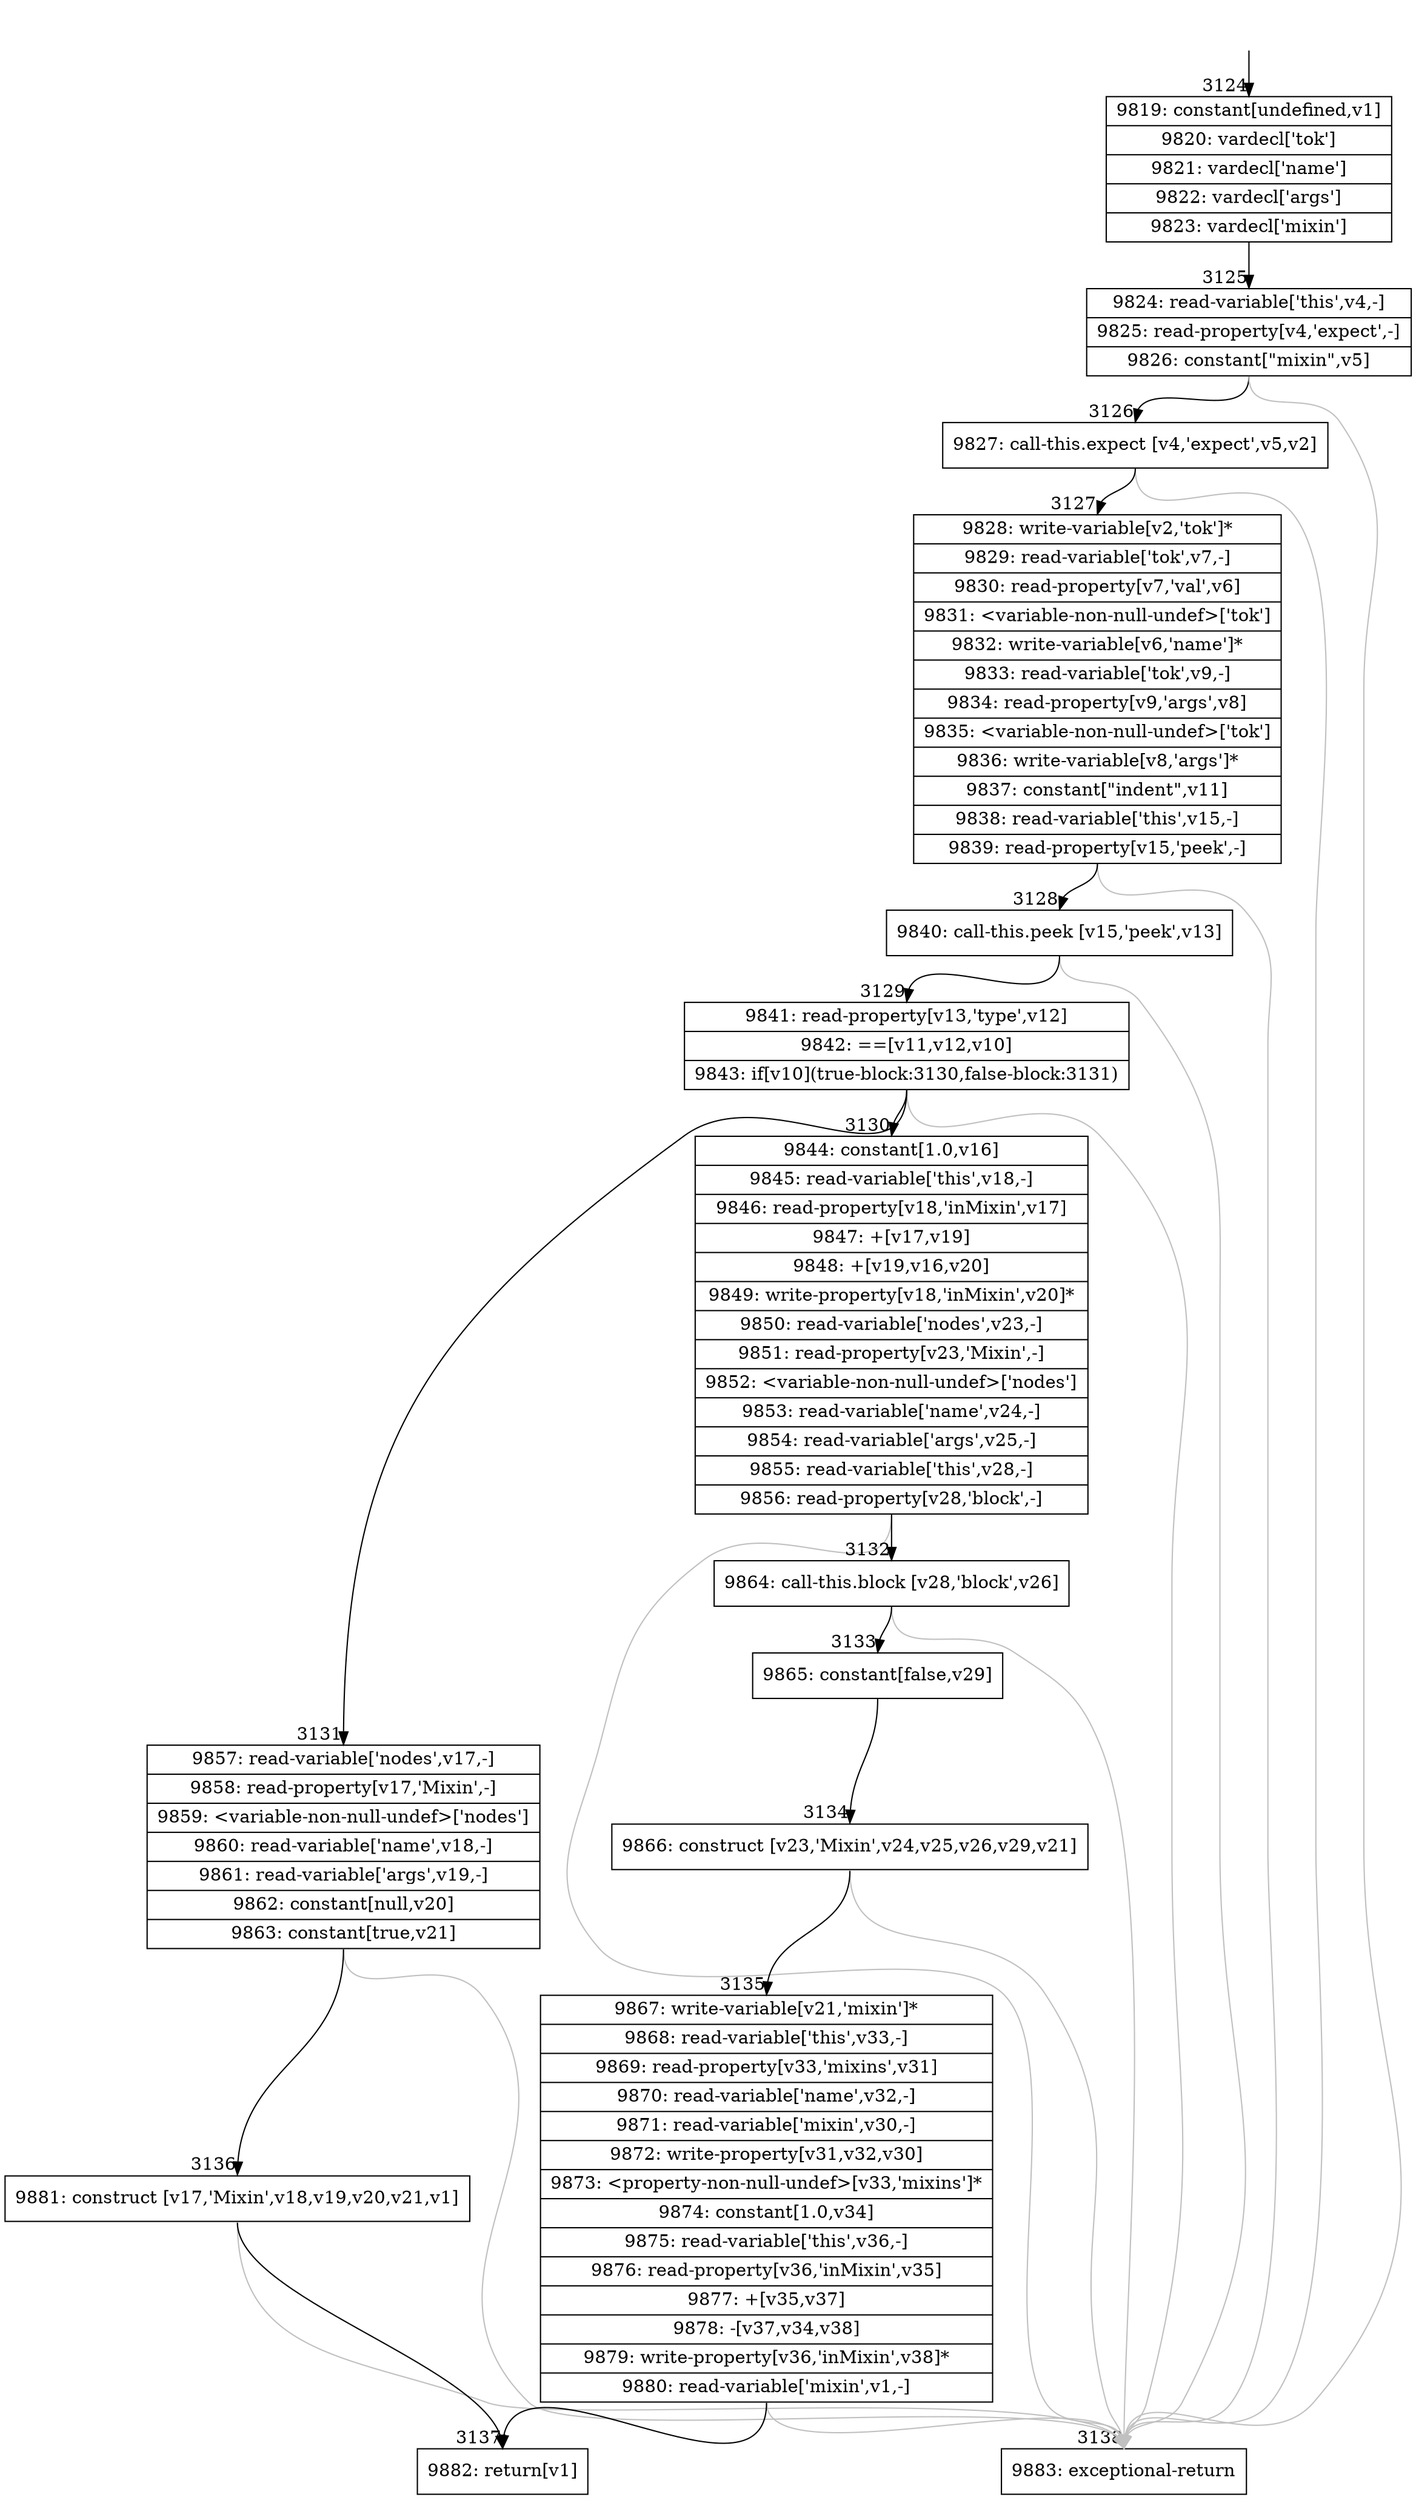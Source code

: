 digraph {
rankdir="TD"
BB_entry185[shape=none,label=""];
BB_entry185 -> BB3124 [tailport=s, headport=n, headlabel="    3124"]
BB3124 [shape=record label="{9819: constant[undefined,v1]|9820: vardecl['tok']|9821: vardecl['name']|9822: vardecl['args']|9823: vardecl['mixin']}" ] 
BB3124 -> BB3125 [tailport=s, headport=n, headlabel="      3125"]
BB3125 [shape=record label="{9824: read-variable['this',v4,-]|9825: read-property[v4,'expect',-]|9826: constant[\"mixin\",v5]}" ] 
BB3125 -> BB3126 [tailport=s, headport=n, headlabel="      3126"]
BB3125 -> BB3138 [tailport=s, headport=n, color=gray, headlabel="      3138"]
BB3126 [shape=record label="{9827: call-this.expect [v4,'expect',v5,v2]}" ] 
BB3126 -> BB3127 [tailport=s, headport=n, headlabel="      3127"]
BB3126 -> BB3138 [tailport=s, headport=n, color=gray]
BB3127 [shape=record label="{9828: write-variable[v2,'tok']*|9829: read-variable['tok',v7,-]|9830: read-property[v7,'val',v6]|9831: \<variable-non-null-undef\>['tok']|9832: write-variable[v6,'name']*|9833: read-variable['tok',v9,-]|9834: read-property[v9,'args',v8]|9835: \<variable-non-null-undef\>['tok']|9836: write-variable[v8,'args']*|9837: constant[\"indent\",v11]|9838: read-variable['this',v15,-]|9839: read-property[v15,'peek',-]}" ] 
BB3127 -> BB3128 [tailport=s, headport=n, headlabel="      3128"]
BB3127 -> BB3138 [tailport=s, headport=n, color=gray]
BB3128 [shape=record label="{9840: call-this.peek [v15,'peek',v13]}" ] 
BB3128 -> BB3129 [tailport=s, headport=n, headlabel="      3129"]
BB3128 -> BB3138 [tailport=s, headport=n, color=gray]
BB3129 [shape=record label="{9841: read-property[v13,'type',v12]|9842: ==[v11,v12,v10]|9843: if[v10](true-block:3130,false-block:3131)}" ] 
BB3129 -> BB3130 [tailport=s, headport=n, headlabel="      3130"]
BB3129 -> BB3131 [tailport=s, headport=n, headlabel="      3131"]
BB3129 -> BB3138 [tailport=s, headport=n, color=gray]
BB3130 [shape=record label="{9844: constant[1.0,v16]|9845: read-variable['this',v18,-]|9846: read-property[v18,'inMixin',v17]|9847: +[v17,v19]|9848: +[v19,v16,v20]|9849: write-property[v18,'inMixin',v20]*|9850: read-variable['nodes',v23,-]|9851: read-property[v23,'Mixin',-]|9852: \<variable-non-null-undef\>['nodes']|9853: read-variable['name',v24,-]|9854: read-variable['args',v25,-]|9855: read-variable['this',v28,-]|9856: read-property[v28,'block',-]}" ] 
BB3130 -> BB3132 [tailport=s, headport=n, headlabel="      3132"]
BB3130 -> BB3138 [tailport=s, headport=n, color=gray]
BB3131 [shape=record label="{9857: read-variable['nodes',v17,-]|9858: read-property[v17,'Mixin',-]|9859: \<variable-non-null-undef\>['nodes']|9860: read-variable['name',v18,-]|9861: read-variable['args',v19,-]|9862: constant[null,v20]|9863: constant[true,v21]}" ] 
BB3131 -> BB3136 [tailport=s, headport=n, headlabel="      3136"]
BB3131 -> BB3138 [tailport=s, headport=n, color=gray]
BB3132 [shape=record label="{9864: call-this.block [v28,'block',v26]}" ] 
BB3132 -> BB3133 [tailport=s, headport=n, headlabel="      3133"]
BB3132 -> BB3138 [tailport=s, headport=n, color=gray]
BB3133 [shape=record label="{9865: constant[false,v29]}" ] 
BB3133 -> BB3134 [tailport=s, headport=n, headlabel="      3134"]
BB3134 [shape=record label="{9866: construct [v23,'Mixin',v24,v25,v26,v29,v21]}" ] 
BB3134 -> BB3135 [tailport=s, headport=n, headlabel="      3135"]
BB3134 -> BB3138 [tailport=s, headport=n, color=gray]
BB3135 [shape=record label="{9867: write-variable[v21,'mixin']*|9868: read-variable['this',v33,-]|9869: read-property[v33,'mixins',v31]|9870: read-variable['name',v32,-]|9871: read-variable['mixin',v30,-]|9872: write-property[v31,v32,v30]|9873: \<property-non-null-undef\>[v33,'mixins']*|9874: constant[1.0,v34]|9875: read-variable['this',v36,-]|9876: read-property[v36,'inMixin',v35]|9877: +[v35,v37]|9878: -[v37,v34,v38]|9879: write-property[v36,'inMixin',v38]*|9880: read-variable['mixin',v1,-]}" ] 
BB3135 -> BB3137 [tailport=s, headport=n, headlabel="      3137"]
BB3135 -> BB3138 [tailport=s, headport=n, color=gray]
BB3136 [shape=record label="{9881: construct [v17,'Mixin',v18,v19,v20,v21,v1]}" ] 
BB3136 -> BB3137 [tailport=s, headport=n]
BB3136 -> BB3138 [tailport=s, headport=n, color=gray]
BB3137 [shape=record label="{9882: return[v1]}" ] 
BB3138 [shape=record label="{9883: exceptional-return}" ] 
//#$~ 3386
}
